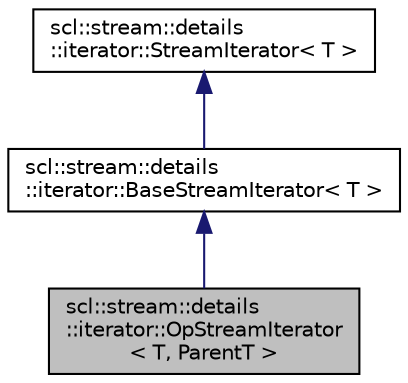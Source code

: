 digraph "scl::stream::details::iterator::OpStreamIterator&lt; T, ParentT &gt;"
{
  edge [fontname="Helvetica",fontsize="10",labelfontname="Helvetica",labelfontsize="10"];
  node [fontname="Helvetica",fontsize="10",shape=record];
  Node0 [label="scl::stream::details\l::iterator::OpStreamIterator\l\< T, ParentT \>",height=0.2,width=0.4,color="black", fillcolor="grey75", style="filled", fontcolor="black"];
  Node1 -> Node0 [dir="back",color="midnightblue",fontsize="10",style="solid",fontname="Helvetica"];
  Node1 [label="scl::stream::details\l::iterator::BaseStreamIterator\< T \>",height=0.2,width=0.4,color="black", fillcolor="white", style="filled",URL="$classscl_1_1stream_1_1details_1_1iterator_1_1_base_stream_iterator.html",tooltip="A class for iterators that start a stream chain. "];
  Node2 -> Node1 [dir="back",color="midnightblue",fontsize="10",style="solid",fontname="Helvetica"];
  Node2 [label="scl::stream::details\l::iterator::StreamIterator\< T \>",height=0.2,width=0.4,color="black", fillcolor="white", style="filled",URL="$classscl_1_1stream_1_1details_1_1iterator_1_1_stream_iterator.html",tooltip="Abstract base class for stream iterators defining the required behavior. "];
}
